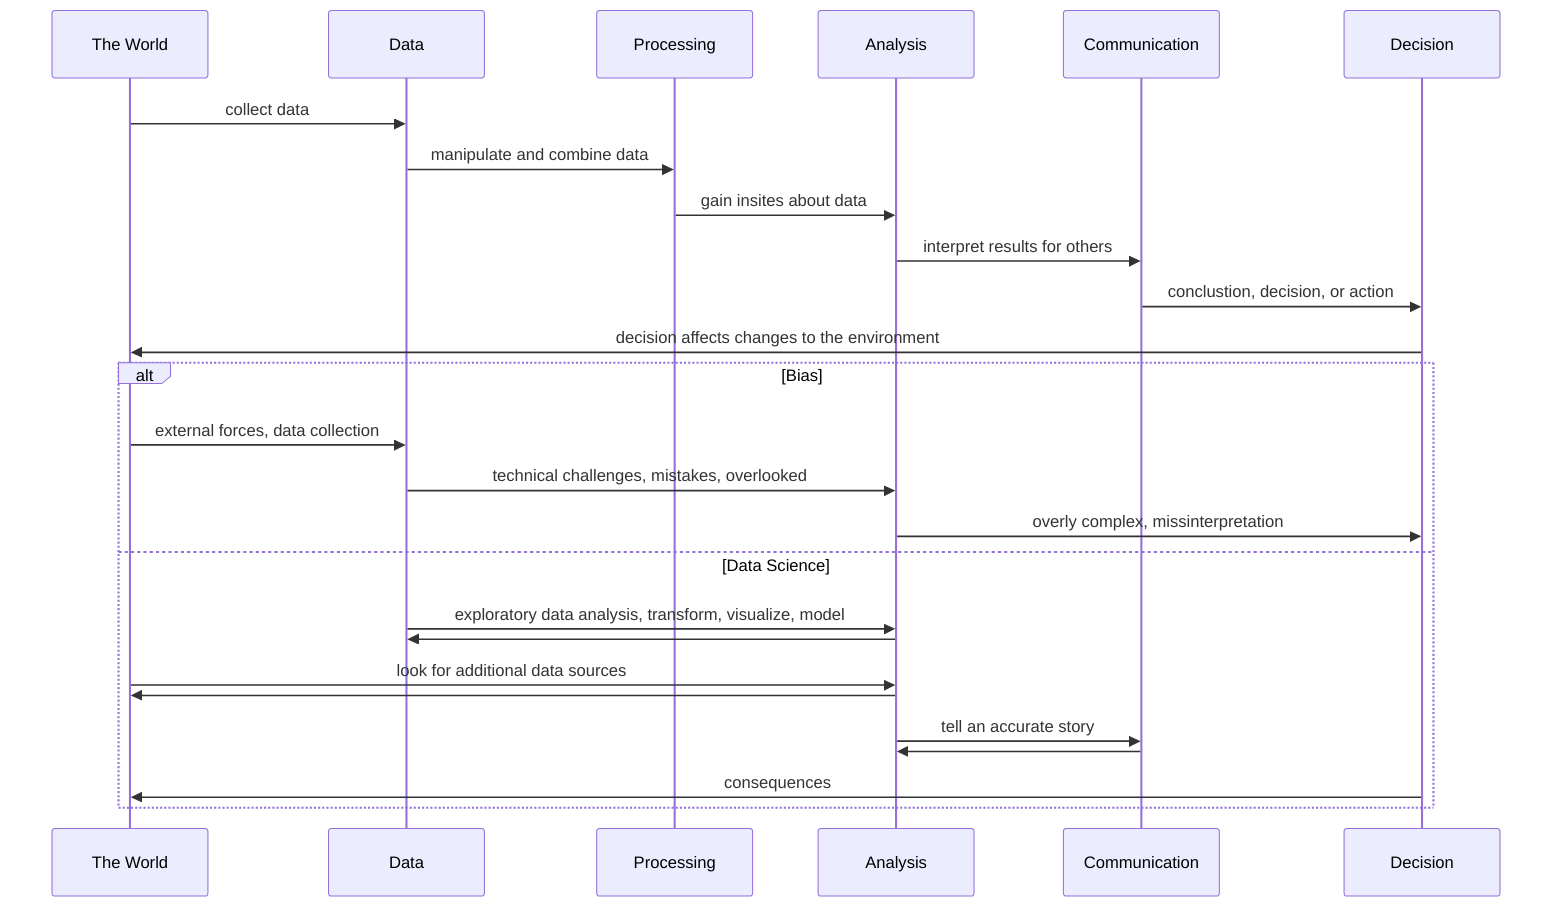 sequenceDiagram
  The World->>Data: collect data
  Data->>Processing: manipulate and combine data
  Processing->>Analysis: gain insites about data
  Analysis->>Communication: interpret results for others
  Communication->>Decision: conclustion, decision, or action
  Decision->>The World: decision affects changes to the environment
  alt Bias
    The World->>Data: external forces, data collection
    Data->>Analysis: technical challenges, mistakes, overlooked
    Analysis->>Decision: overly complex, missinterpretation
  else Data Science
    Data->>Analysis: exploratory data analysis, transform, visualize, model
    Analysis->>Data: 

    The World->>Analysis: look for additional data sources
    Analysis->>The World: 
    
    Analysis->>Communication: tell an accurate story
    Communication->>Analysis: 
    
    Decision->>The World: consequences
  end